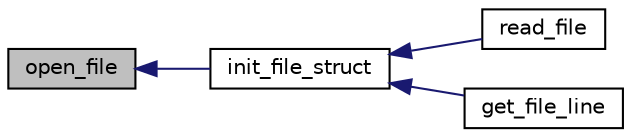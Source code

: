 digraph "open_file"
{
  edge [fontname="Helvetica",fontsize="10",labelfontname="Helvetica",labelfontsize="10"];
  node [fontname="Helvetica",fontsize="10",shape=record];
  rankdir="LR";
  Node1 [label="open_file",height=0.2,width=0.4,color="black", fillcolor="grey75", style="filled", fontcolor="black"];
  Node1 -> Node2 [dir="back",color="midnightblue",fontsize="10",style="solid",fontname="Helvetica"];
  Node2 [label="init_file_struct",height=0.2,width=0.4,color="black", fillcolor="white", style="filled",URL="$file__read_8h.html#ad36ccbba17c95e2853bf8bd7a6346eaa"];
  Node2 -> Node3 [dir="back",color="midnightblue",fontsize="10",style="solid",fontname="Helvetica"];
  Node3 [label="read_file",height=0.2,width=0.4,color="black", fillcolor="white", style="filled",URL="$code__analyze_8h.html#a40c5275f63bcc1394af4771780714285"];
  Node2 -> Node4 [dir="back",color="midnightblue",fontsize="10",style="solid",fontname="Helvetica"];
  Node4 [label="get_file_line",height=0.2,width=0.4,color="black", fillcolor="white", style="filled",URL="$code__analyze_8h.html#a88d8ed4c2b9673c9fc9f285f09cb3cad"];
}
